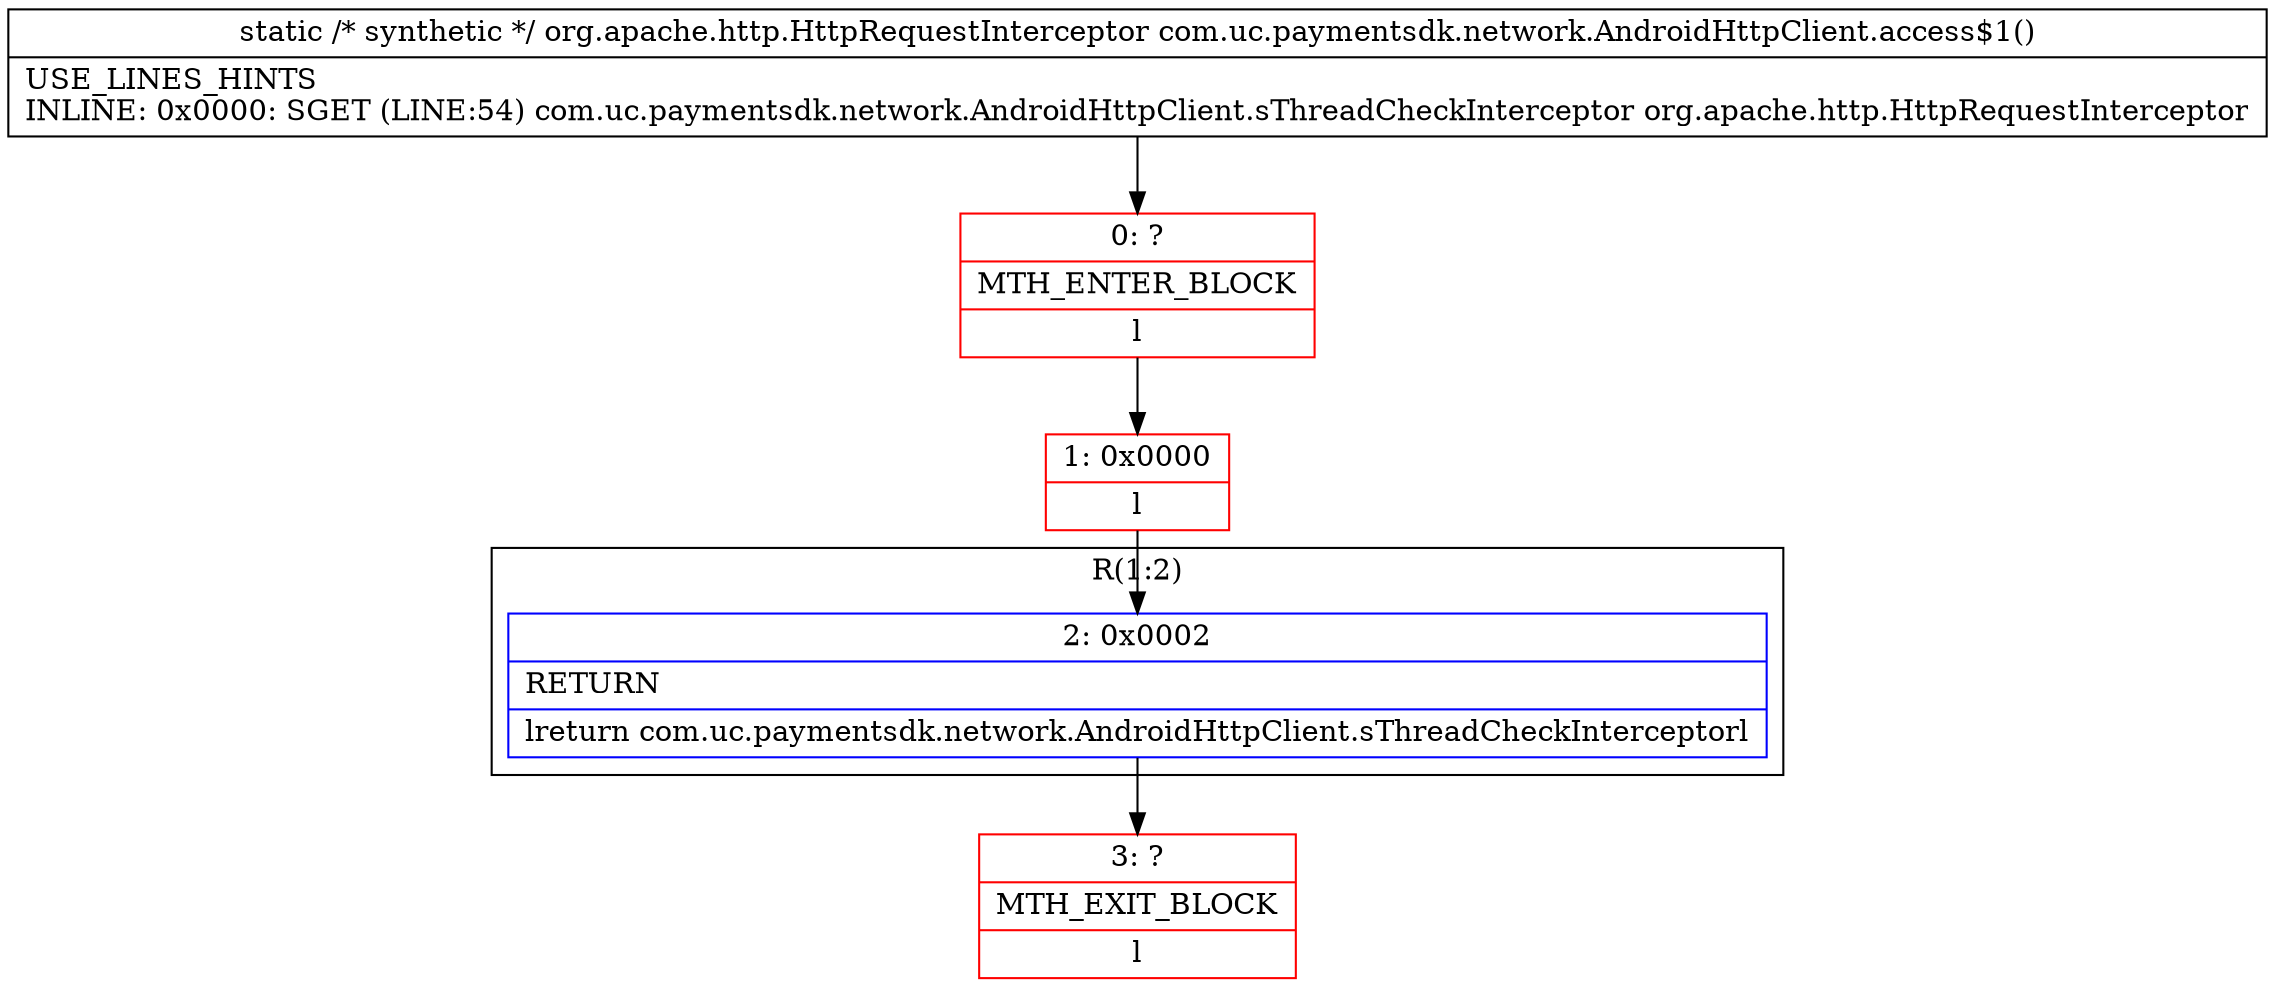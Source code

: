 digraph "CFG forcom.uc.paymentsdk.network.AndroidHttpClient.access$1()Lorg\/apache\/http\/HttpRequestInterceptor;" {
subgraph cluster_Region_1834122418 {
label = "R(1:2)";
node [shape=record,color=blue];
Node_2 [shape=record,label="{2\:\ 0x0002|RETURN\l|lreturn com.uc.paymentsdk.network.AndroidHttpClient.sThreadCheckInterceptorl}"];
}
Node_0 [shape=record,color=red,label="{0\:\ ?|MTH_ENTER_BLOCK\l|l}"];
Node_1 [shape=record,color=red,label="{1\:\ 0x0000|l}"];
Node_3 [shape=record,color=red,label="{3\:\ ?|MTH_EXIT_BLOCK\l|l}"];
MethodNode[shape=record,label="{static \/* synthetic *\/ org.apache.http.HttpRequestInterceptor com.uc.paymentsdk.network.AndroidHttpClient.access$1()  | USE_LINES_HINTS\lINLINE: 0x0000: SGET  (LINE:54) com.uc.paymentsdk.network.AndroidHttpClient.sThreadCheckInterceptor org.apache.http.HttpRequestInterceptor\l}"];
MethodNode -> Node_0;
Node_2 -> Node_3;
Node_0 -> Node_1;
Node_1 -> Node_2;
}

